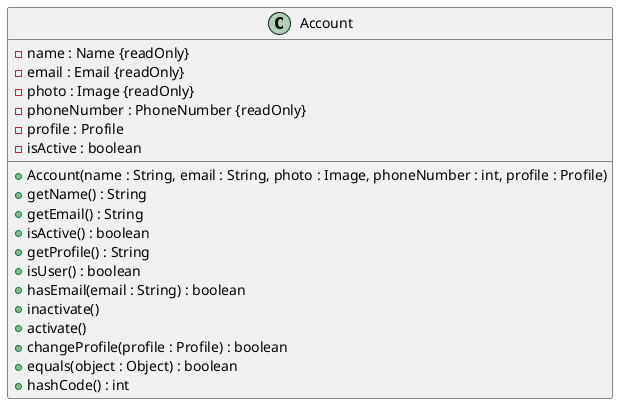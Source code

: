 @startuml
'Attribute syntax: <visibility> <name> : <type> <multiplicity> = <default>
'Method syntax: <visibility> <name (parameter-list)> : <return-type> - For simplicity the type of the parameter-list is not specified

class Account {
    -name : Name {readOnly}
    -email : Email {readOnly}
    -photo : Image {readOnly}
    -phoneNumber : PhoneNumber {readOnly}
    -profile : Profile
    -isActive : boolean

    +Account(name : String, email : String, photo : Image, phoneNumber : int, profile : Profile)
    +getName() : String
    +getEmail() : String
    +isActive() : boolean
    +getProfile() : String
    +isUser() : boolean
    +hasEmail(email : String) : boolean
    +inactivate()
    +activate()
    +changeProfile(profile : Profile) : boolean
    +equals(object : Object) : boolean
    +hashCode() : int
}

@enduml